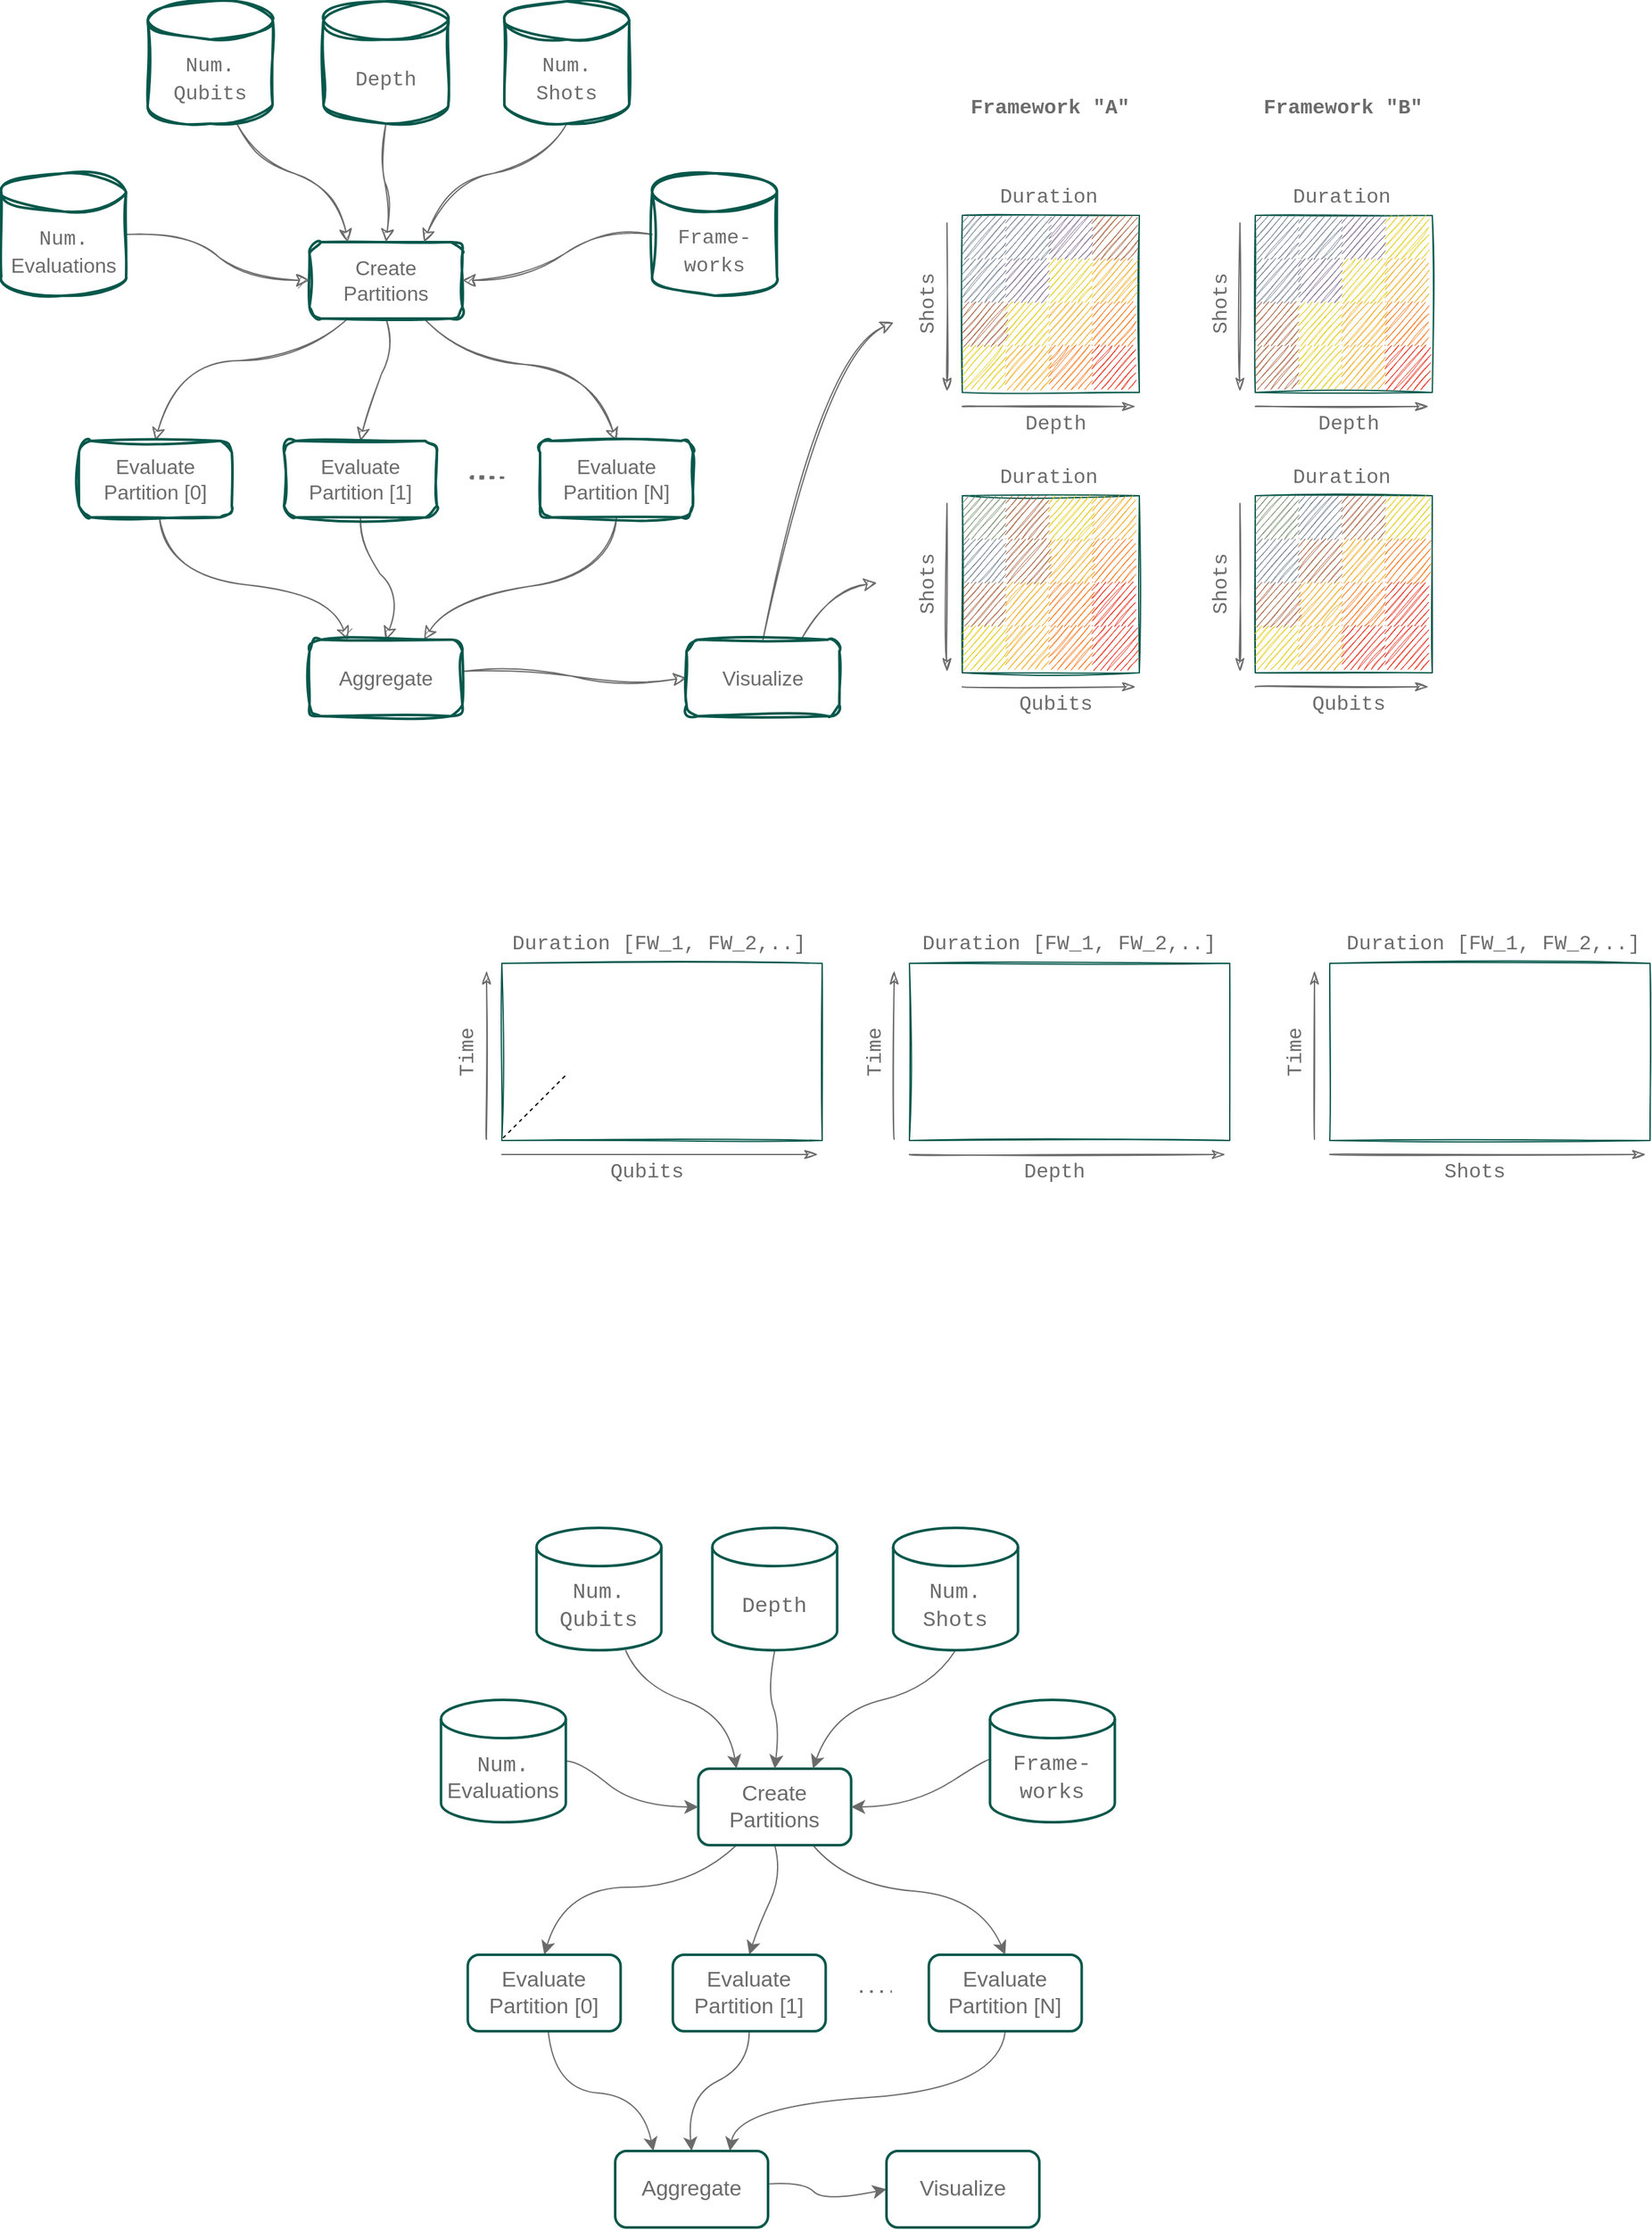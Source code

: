 <mxfile version="20.8.16" type="device"><diagram name="Page-1" id="09cigU_qWHZtrM80wGMh"><mxGraphModel dx="1124" dy="1631" grid="0" gridSize="10" guides="1" tooltips="1" connect="1" arrows="1" fold="1" page="0" pageScale="1" pageWidth="1300" pageHeight="2800" background="#ffffff" math="0" shadow="0"><root><mxCell id="0"/><mxCell id="1" parent="0"/><mxCell id="MIQanwNbRm0dYzC3gAS8-1" style="edgeStyle=none;curved=1;rounded=0;sketch=1;orthogonalLoop=1;jettySize=auto;html=1;exitX=0.25;exitY=1;exitDx=0;exitDy=0;entryX=0.5;entryY=0;entryDx=0;entryDy=0;strokeColor=#6B6B6B;fontFamily=Courier New;fontSize=12;fontColor=#6B6B6B;startSize=8;endSize=8;" parent="1" source="MIQanwNbRm0dYzC3gAS8-4" target="MIQanwNbRm0dYzC3gAS8-12" edge="1"><mxGeometry relative="1" as="geometry"><Array as="points"><mxPoint x="425" y="-445"/><mxPoint x="325" y="-445"/></Array></mxGeometry></mxCell><mxCell id="MIQanwNbRm0dYzC3gAS8-2" style="edgeStyle=none;curved=1;rounded=0;sketch=1;orthogonalLoop=1;jettySize=auto;html=1;exitX=0.5;exitY=1;exitDx=0;exitDy=0;entryX=0.5;entryY=0;entryDx=0;entryDy=0;strokeColor=#6B6B6B;fontFamily=Courier New;fontSize=12;fontColor=#6B6B6B;startSize=8;endSize=8;" parent="1" source="MIQanwNbRm0dYzC3gAS8-4" target="MIQanwNbRm0dYzC3gAS8-14" edge="1"><mxGeometry relative="1" as="geometry"><Array as="points"><mxPoint x="496" y="-455"/><mxPoint x="477" y="-414"/></Array></mxGeometry></mxCell><mxCell id="MIQanwNbRm0dYzC3gAS8-3" style="edgeStyle=none;curved=1;rounded=0;sketch=1;orthogonalLoop=1;jettySize=auto;html=1;exitX=0.75;exitY=1;exitDx=0;exitDy=0;entryX=0.5;entryY=0;entryDx=0;entryDy=0;strokeColor=#6B6B6B;fontFamily=Courier New;fontSize=12;fontColor=#6B6B6B;startSize=8;endSize=8;" parent="1" source="MIQanwNbRm0dYzC3gAS8-4" target="MIQanwNbRm0dYzC3gAS8-16" edge="1"><mxGeometry relative="1" as="geometry"><Array as="points"><mxPoint x="547" y="-446"/><mxPoint x="651" y="-438"/></Array></mxGeometry></mxCell><mxCell id="MIQanwNbRm0dYzC3gAS8-4" value="Create&lt;br&gt;Partitions" style="rounded=1;whiteSpace=wrap;html=1;fontSize=16;fillColor=none;strokeColor=#06574B;sketch=1;curveFitting=1;jiggle=2;fontColor=#6B6B6B;strokeWidth=2;" parent="1" vertex="1"><mxGeometry x="430" y="-538" width="120" height="60" as="geometry"/></mxCell><mxCell id="MIQanwNbRm0dYzC3gAS8-5" style="edgeStyle=none;curved=1;rounded=0;orthogonalLoop=1;jettySize=auto;html=1;entryX=0.25;entryY=0;entryDx=0;entryDy=0;fontFamily=Courier New;fontSize=12;fontColor=#6B6B6B;startSize=8;endSize=8;sketch=1;curveFitting=1;jiggle=2;strokeColor=#6B6B6B;" parent="1" source="MIQanwNbRm0dYzC3gAS8-6" target="MIQanwNbRm0dYzC3gAS8-4" edge="1"><mxGeometry relative="1" as="geometry"><Array as="points"><mxPoint x="385" y="-603"/><mxPoint x="453" y="-580"/></Array></mxGeometry></mxCell><mxCell id="MIQanwNbRm0dYzC3gAS8-6" value="&lt;font face=&quot;Courier New&quot;&gt;Num.&lt;br&gt;Qubits&lt;/font&gt;" style="shape=cylinder3;whiteSpace=wrap;html=1;boundedLbl=1;backgroundOutline=1;size=15;strokeColor=#06574B;fontSize=16;fontColor=#6B6B6B;fillColor=none;sketch=1;curveFitting=1;jiggle=2;strokeWidth=2;" parent="1" vertex="1"><mxGeometry x="303" y="-727" width="98" height="96" as="geometry"/></mxCell><mxCell id="MIQanwNbRm0dYzC3gAS8-7" style="edgeStyle=none;curved=1;rounded=0;sketch=1;orthogonalLoop=1;jettySize=auto;html=1;exitX=0.5;exitY=1;exitDx=0;exitDy=0;exitPerimeter=0;entryX=0.5;entryY=0;entryDx=0;entryDy=0;strokeColor=#6B6B6B;fontFamily=Courier New;fontSize=12;fontColor=#6B6B6B;startSize=8;endSize=8;" parent="1" source="MIQanwNbRm0dYzC3gAS8-8" target="MIQanwNbRm0dYzC3gAS8-4" edge="1"><mxGeometry relative="1" as="geometry"><Array as="points"><mxPoint x="484" y="-599"/><mxPoint x="494" y="-572"/></Array></mxGeometry></mxCell><mxCell id="MIQanwNbRm0dYzC3gAS8-8" value="&lt;font face=&quot;Courier New&quot;&gt;Depth&lt;/font&gt;" style="shape=cylinder3;whiteSpace=wrap;html=1;boundedLbl=1;backgroundOutline=1;size=15;strokeColor=#06574B;fontSize=16;fontColor=#6B6B6B;fillColor=none;sketch=1;curveFitting=1;jiggle=2;strokeWidth=2;" parent="1" vertex="1"><mxGeometry x="441" y="-727" width="98" height="96" as="geometry"/></mxCell><mxCell id="MIQanwNbRm0dYzC3gAS8-9" style="edgeStyle=none;curved=1;rounded=0;sketch=1;orthogonalLoop=1;jettySize=auto;html=1;exitX=0.5;exitY=1;exitDx=0;exitDy=0;exitPerimeter=0;entryX=0.75;entryY=0;entryDx=0;entryDy=0;strokeColor=#6B6B6B;fontFamily=Courier New;fontSize=12;fontColor=#6B6B6B;startSize=8;endSize=8;" parent="1" source="MIQanwNbRm0dYzC3gAS8-10" target="MIQanwNbRm0dYzC3gAS8-4" edge="1"><mxGeometry relative="1" as="geometry"><Array as="points"><mxPoint x="613" y="-601"/><mxPoint x="536" y="-583"/></Array></mxGeometry></mxCell><mxCell id="MIQanwNbRm0dYzC3gAS8-10" value="&lt;font face=&quot;Courier New&quot;&gt;Num.&lt;br&gt;Shots&lt;/font&gt;" style="shape=cylinder3;whiteSpace=wrap;html=1;boundedLbl=1;backgroundOutline=1;size=15;strokeColor=#06574B;fontSize=16;fontColor=#6B6B6B;fillColor=none;sketch=1;curveFitting=1;jiggle=2;strokeWidth=2;" parent="1" vertex="1"><mxGeometry x="583" y="-727" width="98" height="96" as="geometry"/></mxCell><mxCell id="MIQanwNbRm0dYzC3gAS8-11" style="edgeStyle=none;curved=1;rounded=0;sketch=1;orthogonalLoop=1;jettySize=auto;html=1;entryX=0.25;entryY=0;entryDx=0;entryDy=0;strokeColor=#6B6B6B;fontFamily=Courier New;fontSize=12;fontColor=#6B6B6B;startSize=8;endSize=8;" parent="1" source="MIQanwNbRm0dYzC3gAS8-12" target="MIQanwNbRm0dYzC3gAS8-18" edge="1"><mxGeometry relative="1" as="geometry"><Array as="points"><mxPoint x="317" y="-276"/><mxPoint x="445" y="-262"/></Array></mxGeometry></mxCell><mxCell id="MIQanwNbRm0dYzC3gAS8-12" value="Evaluate &lt;br&gt;Partition [0]" style="rounded=1;whiteSpace=wrap;html=1;fontSize=16;fillColor=none;strokeColor=#06574B;sketch=1;curveFitting=1;jiggle=2;fontColor=#6B6B6B;strokeWidth=2;" parent="1" vertex="1"><mxGeometry x="249" y="-382" width="120" height="60" as="geometry"/></mxCell><mxCell id="MIQanwNbRm0dYzC3gAS8-13" style="edgeStyle=none;curved=1;rounded=0;sketch=1;orthogonalLoop=1;jettySize=auto;html=1;exitX=0.5;exitY=1;exitDx=0;exitDy=0;entryX=0.5;entryY=0;entryDx=0;entryDy=0;strokeColor=#6B6B6B;fontFamily=Courier New;fontSize=12;fontColor=#6B6B6B;startSize=8;endSize=8;" parent="1" source="MIQanwNbRm0dYzC3gAS8-14" target="MIQanwNbRm0dYzC3gAS8-18" edge="1"><mxGeometry relative="1" as="geometry"><Array as="points"><mxPoint x="470" y="-295"/><mxPoint x="501" y="-260"/></Array></mxGeometry></mxCell><mxCell id="MIQanwNbRm0dYzC3gAS8-14" value="Evaluate&lt;br&gt;Partition [1]" style="rounded=1;whiteSpace=wrap;html=1;fontSize=16;fillColor=none;strokeColor=#06574B;sketch=1;curveFitting=1;jiggle=2;fontColor=#6B6B6B;strokeWidth=2;" parent="1" vertex="1"><mxGeometry x="410" y="-382" width="120" height="60" as="geometry"/></mxCell><mxCell id="MIQanwNbRm0dYzC3gAS8-15" style="edgeStyle=none;curved=1;rounded=0;sketch=1;orthogonalLoop=1;jettySize=auto;html=1;exitX=0.5;exitY=1;exitDx=0;exitDy=0;entryX=0.75;entryY=0;entryDx=0;entryDy=0;strokeColor=#6B6B6B;fontFamily=Courier New;fontSize=12;fontColor=#6B6B6B;startSize=8;endSize=8;" parent="1" source="MIQanwNbRm0dYzC3gAS8-16" target="MIQanwNbRm0dYzC3gAS8-18" edge="1"><mxGeometry relative="1" as="geometry"><Array as="points"><mxPoint x="666" y="-277"/><mxPoint x="541" y="-259"/></Array></mxGeometry></mxCell><mxCell id="MIQanwNbRm0dYzC3gAS8-16" value="Evaluate&lt;br&gt;Partition [N]" style="rounded=1;whiteSpace=wrap;html=1;fontSize=16;fillColor=none;strokeColor=#06574B;sketch=1;curveFitting=1;jiggle=2;fontColor=#6B6B6B;strokeWidth=2;" parent="1" vertex="1"><mxGeometry x="611" y="-382" width="120" height="60" as="geometry"/></mxCell><mxCell id="MIQanwNbRm0dYzC3gAS8-17" style="edgeStyle=none;curved=1;rounded=0;sketch=1;orthogonalLoop=1;jettySize=auto;html=1;entryX=0;entryY=0.5;entryDx=0;entryDy=0;strokeColor=#6B6B6B;fontFamily=Courier New;fontSize=12;fontColor=#6B6B6B;startSize=8;endSize=8;" parent="1" source="MIQanwNbRm0dYzC3gAS8-18" target="MIQanwNbRm0dYzC3gAS8-43" edge="1"><mxGeometry relative="1" as="geometry"><Array as="points"><mxPoint x="596" y="-205"/><mxPoint x="675" y="-190"/></Array></mxGeometry></mxCell><mxCell id="MIQanwNbRm0dYzC3gAS8-18" value="Aggregate" style="rounded=1;whiteSpace=wrap;html=1;fontSize=16;fillColor=none;strokeColor=#06574B;sketch=1;curveFitting=1;jiggle=2;fontColor=#6B6B6B;strokeWidth=2;" parent="1" vertex="1"><mxGeometry x="430" y="-226" width="120" height="60" as="geometry"/></mxCell><mxCell id="MIQanwNbRm0dYzC3gAS8-19" value="" style="group;fontColor=#6B6B6B;" parent="1" vertex="1" connectable="0"><mxGeometry x="905" y="-559" width="176.5" height="171" as="geometry"/></mxCell><mxCell id="MIQanwNbRm0dYzC3gAS8-20" value="" style="rounded=0;whiteSpace=wrap;html=1;sketch=1;strokeColor=#06574B;fontFamily=Courier New;fontSize=16;fontColor=#6B6B6B;fillColor=none;" parent="MIQanwNbRm0dYzC3gAS8-19" vertex="1"><mxGeometry x="37.5" width="139" height="139" as="geometry"/></mxCell><mxCell id="MIQanwNbRm0dYzC3gAS8-21" value="" style="whiteSpace=wrap;html=1;aspect=fixed;sketch=1;strokeColor=none;fontFamily=Courier New;fontSize=16;fontColor=#6B6B6B;fillColor=#647687;" parent="MIQanwNbRm0dYzC3gAS8-19" vertex="1"><mxGeometry x="37.5" width="34" height="34" as="geometry"/></mxCell><mxCell id="MIQanwNbRm0dYzC3gAS8-22" value="" style="whiteSpace=wrap;html=1;aspect=fixed;sketch=1;strokeColor=none;fontFamily=Courier New;fontSize=16;fontColor=#6B6B6B;fillColor=#647687;" parent="MIQanwNbRm0dYzC3gAS8-19" vertex="1"><mxGeometry x="71.5" width="34" height="34" as="geometry"/></mxCell><mxCell id="MIQanwNbRm0dYzC3gAS8-23" value="" style="whiteSpace=wrap;html=1;aspect=fixed;sketch=1;strokeColor=none;fontFamily=Courier New;fontSize=16;fontColor=#6B6B6B;fillColor=#76608a;" parent="MIQanwNbRm0dYzC3gAS8-19" vertex="1"><mxGeometry x="105.5" width="34" height="34" as="geometry"/></mxCell><mxCell id="MIQanwNbRm0dYzC3gAS8-24" value="" style="whiteSpace=wrap;html=1;aspect=fixed;sketch=1;strokeColor=none;fontFamily=Courier New;fontSize=16;fontColor=#6B6B6B;fillColor=#a0522d;" parent="MIQanwNbRm0dYzC3gAS8-19" vertex="1"><mxGeometry x="139.5" width="34" height="34" as="geometry"/></mxCell><mxCell id="MIQanwNbRm0dYzC3gAS8-25" value="" style="whiteSpace=wrap;html=1;aspect=fixed;sketch=1;strokeColor=none;fontFamily=Courier New;fontSize=16;fontColor=#6B6B6B;fillColor=#e3c800;" parent="MIQanwNbRm0dYzC3gAS8-19" vertex="1"><mxGeometry x="105.5" y="34" width="34" height="34" as="geometry"/></mxCell><mxCell id="MIQanwNbRm0dYzC3gAS8-26" value="" style="whiteSpace=wrap;html=1;aspect=fixed;sketch=1;strokeColor=none;fontFamily=Courier New;fontSize=16;fontColor=#6B6B6B;fillColor=#fa6800;" parent="MIQanwNbRm0dYzC3gAS8-19" vertex="1"><mxGeometry x="139.5" y="68" width="34" height="34" as="geometry"/></mxCell><mxCell id="MIQanwNbRm0dYzC3gAS8-27" value="" style="whiteSpace=wrap;html=1;aspect=fixed;sketch=1;strokeColor=none;fontFamily=Courier New;fontSize=16;fontColor=#6B6B6B;fillColor=#f0a30a;" parent="MIQanwNbRm0dYzC3gAS8-19" vertex="1"><mxGeometry x="139.5" y="34" width="34" height="34" as="geometry"/></mxCell><mxCell id="MIQanwNbRm0dYzC3gAS8-28" value="" style="whiteSpace=wrap;html=1;aspect=fixed;sketch=1;strokeColor=none;fontFamily=Courier New;fontSize=16;fontColor=#6B6B6B;fillColor=#f0a30a;" parent="MIQanwNbRm0dYzC3gAS8-19" vertex="1"><mxGeometry x="105.5" y="68" width="34" height="34" as="geometry"/></mxCell><mxCell id="MIQanwNbRm0dYzC3gAS8-29" value="" style="whiteSpace=wrap;html=1;aspect=fixed;sketch=1;strokeColor=none;fontFamily=Courier New;fontSize=16;fontColor=#6B6B6B;fillColor=#e3c800;" parent="MIQanwNbRm0dYzC3gAS8-19" vertex="1"><mxGeometry x="71.5" y="68" width="34" height="34" as="geometry"/></mxCell><mxCell id="MIQanwNbRm0dYzC3gAS8-30" value="" style="whiteSpace=wrap;html=1;aspect=fixed;sketch=1;strokeColor=none;fontFamily=Courier New;fontSize=16;fontColor=#6B6B6B;fillColor=#647687;" parent="MIQanwNbRm0dYzC3gAS8-19" vertex="1"><mxGeometry x="37.5" y="34" width="34" height="34" as="geometry"/></mxCell><mxCell id="MIQanwNbRm0dYzC3gAS8-31" value="" style="whiteSpace=wrap;html=1;aspect=fixed;sketch=1;strokeColor=none;fontFamily=Courier New;fontSize=16;fontColor=#6B6B6B;fillColor=#76608a;" parent="MIQanwNbRm0dYzC3gAS8-19" vertex="1"><mxGeometry x="71.5" y="34" width="34" height="34" as="geometry"/></mxCell><mxCell id="MIQanwNbRm0dYzC3gAS8-32" value="" style="whiteSpace=wrap;html=1;aspect=fixed;sketch=1;strokeColor=none;fontFamily=Courier New;fontSize=16;fontColor=#6B6B6B;fillColor=#a0522d;" parent="MIQanwNbRm0dYzC3gAS8-19" vertex="1"><mxGeometry x="37.5" y="68" width="34" height="34" as="geometry"/></mxCell><mxCell id="MIQanwNbRm0dYzC3gAS8-33" value="" style="whiteSpace=wrap;html=1;aspect=fixed;sketch=1;strokeColor=none;fontFamily=Courier New;fontSize=16;fontColor=#6B6B6B;fillColor=#e51400;" parent="MIQanwNbRm0dYzC3gAS8-19" vertex="1"><mxGeometry x="139.5" y="102" width="34" height="34" as="geometry"/></mxCell><mxCell id="MIQanwNbRm0dYzC3gAS8-34" value="" style="whiteSpace=wrap;html=1;aspect=fixed;sketch=1;strokeColor=none;fontFamily=Courier New;fontSize=16;fontColor=#6B6B6B;fillColor=#fa6800;" parent="MIQanwNbRm0dYzC3gAS8-19" vertex="1"><mxGeometry x="105.5" y="102" width="34" height="34" as="geometry"/></mxCell><mxCell id="MIQanwNbRm0dYzC3gAS8-35" value="" style="whiteSpace=wrap;html=1;aspect=fixed;sketch=1;strokeColor=none;fontFamily=Courier New;fontSize=16;fontColor=#6B6B6B;fillColor=#f0a30a;" parent="MIQanwNbRm0dYzC3gAS8-19" vertex="1"><mxGeometry x="71.5" y="102" width="34" height="34" as="geometry"/></mxCell><mxCell id="MIQanwNbRm0dYzC3gAS8-36" value="" style="whiteSpace=wrap;html=1;aspect=fixed;sketch=1;strokeColor=none;fontFamily=Courier New;fontSize=16;fontColor=#6B6B6B;fillColor=#e3c800;" parent="MIQanwNbRm0dYzC3gAS8-19" vertex="1"><mxGeometry x="37.5" y="102" width="34" height="34" as="geometry"/></mxCell><mxCell id="MIQanwNbRm0dYzC3gAS8-37" value="Depth" style="text;html=1;strokeColor=none;fillColor=none;align=center;verticalAlign=middle;whiteSpace=wrap;rounded=0;fontSize=16;fontFamily=Courier New;fontColor=#6B6B6B;" parent="MIQanwNbRm0dYzC3gAS8-19" vertex="1"><mxGeometry x="76.5" y="153" width="68" height="21" as="geometry"/></mxCell><mxCell id="MIQanwNbRm0dYzC3gAS8-38" value="" style="endArrow=classicThin;html=1;rounded=0;sketch=1;strokeColor=#6B6B6B;fontFamily=Courier New;fontSize=12;fontColor=#6B6B6B;startSize=8;endSize=8;curved=1;endFill=1;" parent="MIQanwNbRm0dYzC3gAS8-19" edge="1"><mxGeometry width="50" height="50" relative="1" as="geometry"><mxPoint x="37.5" y="150" as="sourcePoint"/><mxPoint x="173.5" y="150" as="targetPoint"/></mxGeometry></mxCell><mxCell id="MIQanwNbRm0dYzC3gAS8-39" value="" style="endArrow=none;html=1;rounded=0;sketch=1;strokeColor=#6B6B6B;fontFamily=Courier New;fontSize=12;fontColor=#6B6B6B;startSize=8;endSize=8;curved=1;startArrow=classicThin;startFill=1;endFill=0;" parent="MIQanwNbRm0dYzC3gAS8-19" edge="1"><mxGeometry width="50" height="50" relative="1" as="geometry"><mxPoint x="25.5" y="138" as="sourcePoint"/><mxPoint x="25.5" y="6" as="targetPoint"/></mxGeometry></mxCell><mxCell id="MIQanwNbRm0dYzC3gAS8-40" value="Shots" style="text;html=1;strokeColor=none;fillColor=none;align=center;verticalAlign=middle;whiteSpace=wrap;rounded=0;fontSize=16;fontFamily=Courier New;fontColor=#6B6B6B;rotation=-90;" parent="MIQanwNbRm0dYzC3gAS8-19" vertex="1"><mxGeometry x="-23.5" y="59" width="68" height="21" as="geometry"/></mxCell><mxCell id="MIQanwNbRm0dYzC3gAS8-41" style="edgeStyle=none;curved=1;rounded=0;sketch=1;orthogonalLoop=1;jettySize=auto;html=1;exitX=0.5;exitY=0;exitDx=0;exitDy=0;strokeColor=#6B6B6B;fontFamily=Courier New;fontSize=12;fontColor=#6B6B6B;startSize=8;endSize=8;" parent="1" source="MIQanwNbRm0dYzC3gAS8-43" edge="1"><mxGeometry relative="1" as="geometry"><mxPoint x="888.647" y="-474.882" as="targetPoint"/><Array as="points"><mxPoint x="832" y="-451"/></Array></mxGeometry></mxCell><mxCell id="MIQanwNbRm0dYzC3gAS8-42" style="edgeStyle=none;curved=1;rounded=0;sketch=1;orthogonalLoop=1;jettySize=auto;html=1;exitX=0.75;exitY=0;exitDx=0;exitDy=0;strokeColor=#6B6B6B;fontFamily=Courier New;fontSize=12;fontColor=#6B6B6B;startSize=8;endSize=8;" parent="1" source="MIQanwNbRm0dYzC3gAS8-43" edge="1"><mxGeometry relative="1" as="geometry"><mxPoint x="875.471" y="-270.647" as="targetPoint"/><Array as="points"><mxPoint x="839" y="-265"/></Array></mxGeometry></mxCell><mxCell id="MIQanwNbRm0dYzC3gAS8-43" value="Visualize" style="rounded=1;whiteSpace=wrap;html=1;fontSize=16;fillColor=none;strokeColor=#06574B;sketch=1;curveFitting=1;jiggle=2;fontColor=#6B6B6B;strokeWidth=2;" parent="1" vertex="1"><mxGeometry x="726" y="-226" width="120" height="60" as="geometry"/></mxCell><mxCell id="MIQanwNbRm0dYzC3gAS8-44" value="" style="group;fontColor=#6B6B6B;" parent="1" vertex="1" connectable="0"><mxGeometry x="905" y="-339" width="176.5" height="171" as="geometry"/></mxCell><mxCell id="MIQanwNbRm0dYzC3gAS8-45" value="" style="rounded=0;whiteSpace=wrap;html=1;sketch=1;strokeColor=#06574B;fontFamily=Courier New;fontSize=16;fontColor=#6B6B6B;fillColor=none;" parent="MIQanwNbRm0dYzC3gAS8-44" vertex="1"><mxGeometry x="37.5" width="139" height="139" as="geometry"/></mxCell><mxCell id="MIQanwNbRm0dYzC3gAS8-46" value="" style="whiteSpace=wrap;html=1;aspect=fixed;sketch=1;strokeColor=none;fontFamily=Courier New;fontSize=16;fontColor=#6B6B6B;fillColor=#6d8764;" parent="MIQanwNbRm0dYzC3gAS8-44" vertex="1"><mxGeometry x="37.5" width="34" height="34" as="geometry"/></mxCell><mxCell id="MIQanwNbRm0dYzC3gAS8-47" value="" style="whiteSpace=wrap;html=1;aspect=fixed;sketch=1;strokeColor=none;fontFamily=Courier New;fontSize=16;fontColor=#6B6B6B;fillColor=#a0522d;" parent="MIQanwNbRm0dYzC3gAS8-44" vertex="1"><mxGeometry x="71.5" width="34" height="34" as="geometry"/></mxCell><mxCell id="MIQanwNbRm0dYzC3gAS8-48" value="" style="whiteSpace=wrap;html=1;aspect=fixed;sketch=1;strokeColor=none;fontFamily=Courier New;fontSize=16;fontColor=#6B6B6B;fillColor=#e3c800;" parent="MIQanwNbRm0dYzC3gAS8-44" vertex="1"><mxGeometry x="105.5" width="34" height="34" as="geometry"/></mxCell><mxCell id="MIQanwNbRm0dYzC3gAS8-49" value="" style="whiteSpace=wrap;html=1;aspect=fixed;sketch=1;strokeColor=none;fontFamily=Courier New;fontSize=16;fontColor=#6B6B6B;fillColor=#f0a30a;" parent="MIQanwNbRm0dYzC3gAS8-44" vertex="1"><mxGeometry x="139.5" width="34" height="34" as="geometry"/></mxCell><mxCell id="MIQanwNbRm0dYzC3gAS8-50" value="" style="whiteSpace=wrap;html=1;aspect=fixed;sketch=1;strokeColor=none;fontFamily=Courier New;fontSize=16;fontColor=#6B6B6B;fillColor=#f0a30a;" parent="MIQanwNbRm0dYzC3gAS8-44" vertex="1"><mxGeometry x="105.5" y="34" width="34" height="34" as="geometry"/></mxCell><mxCell id="MIQanwNbRm0dYzC3gAS8-51" value="" style="whiteSpace=wrap;html=1;aspect=fixed;sketch=1;strokeColor=none;fontFamily=Courier New;fontSize=16;fontColor=#6B6B6B;fillColor=#e51400;" parent="MIQanwNbRm0dYzC3gAS8-44" vertex="1"><mxGeometry x="139.5" y="68" width="34" height="34" as="geometry"/></mxCell><mxCell id="MIQanwNbRm0dYzC3gAS8-52" value="" style="whiteSpace=wrap;html=1;aspect=fixed;sketch=1;strokeColor=none;fontFamily=Courier New;fontSize=16;fontColor=#6B6B6B;fillColor=#fa6800;" parent="MIQanwNbRm0dYzC3gAS8-44" vertex="1"><mxGeometry x="139.5" y="34" width="34" height="34" as="geometry"/></mxCell><mxCell id="MIQanwNbRm0dYzC3gAS8-53" value="" style="whiteSpace=wrap;html=1;aspect=fixed;sketch=1;strokeColor=none;fontFamily=Courier New;fontSize=16;fontColor=#6B6B6B;fillColor=#fa6800;" parent="MIQanwNbRm0dYzC3gAS8-44" vertex="1"><mxGeometry x="105.5" y="68" width="34" height="34" as="geometry"/></mxCell><mxCell id="MIQanwNbRm0dYzC3gAS8-54" value="" style="whiteSpace=wrap;html=1;aspect=fixed;sketch=1;strokeColor=none;fontFamily=Courier New;fontSize=16;fontColor=#6B6B6B;fillColor=#f0a30a;" parent="MIQanwNbRm0dYzC3gAS8-44" vertex="1"><mxGeometry x="71.5" y="68" width="34" height="34" as="geometry"/></mxCell><mxCell id="MIQanwNbRm0dYzC3gAS8-55" value="" style="whiteSpace=wrap;html=1;aspect=fixed;sketch=1;strokeColor=none;fontFamily=Courier New;fontSize=16;fontColor=#6B6B6B;fillColor=#647687;" parent="MIQanwNbRm0dYzC3gAS8-44" vertex="1"><mxGeometry x="37.5" y="34" width="34" height="34" as="geometry"/></mxCell><mxCell id="MIQanwNbRm0dYzC3gAS8-56" value="" style="whiteSpace=wrap;html=1;aspect=fixed;sketch=1;strokeColor=none;fontFamily=Courier New;fontSize=16;fontColor=#6B6B6B;fillColor=#a0522d;" parent="MIQanwNbRm0dYzC3gAS8-44" vertex="1"><mxGeometry x="71.5" y="34" width="34" height="34" as="geometry"/></mxCell><mxCell id="MIQanwNbRm0dYzC3gAS8-57" value="" style="whiteSpace=wrap;html=1;aspect=fixed;sketch=1;strokeColor=none;fontFamily=Courier New;fontSize=16;fontColor=#6B6B6B;fillColor=#a0522d;" parent="MIQanwNbRm0dYzC3gAS8-44" vertex="1"><mxGeometry x="37.5" y="68" width="34" height="34" as="geometry"/></mxCell><mxCell id="MIQanwNbRm0dYzC3gAS8-58" value="" style="whiteSpace=wrap;html=1;aspect=fixed;sketch=1;strokeColor=none;fontFamily=Courier New;fontSize=16;fontColor=#6B6B6B;fillColor=#e51400;" parent="MIQanwNbRm0dYzC3gAS8-44" vertex="1"><mxGeometry x="139.5" y="102" width="34" height="34" as="geometry"/></mxCell><mxCell id="MIQanwNbRm0dYzC3gAS8-59" value="" style="whiteSpace=wrap;html=1;aspect=fixed;sketch=1;strokeColor=none;fontFamily=Courier New;fontSize=16;fontColor=#6B6B6B;fillColor=#fa6800;" parent="MIQanwNbRm0dYzC3gAS8-44" vertex="1"><mxGeometry x="105.5" y="102" width="34" height="34" as="geometry"/></mxCell><mxCell id="MIQanwNbRm0dYzC3gAS8-60" value="" style="whiteSpace=wrap;html=1;aspect=fixed;sketch=1;strokeColor=none;fontFamily=Courier New;fontSize=16;fontColor=#6B6B6B;fillColor=#f0a30a;" parent="MIQanwNbRm0dYzC3gAS8-44" vertex="1"><mxGeometry x="71.5" y="102" width="34" height="34" as="geometry"/></mxCell><mxCell id="MIQanwNbRm0dYzC3gAS8-61" value="" style="whiteSpace=wrap;html=1;aspect=fixed;sketch=1;strokeColor=none;fontFamily=Courier New;fontSize=16;fontColor=#6B6B6B;fillColor=#e3c800;" parent="MIQanwNbRm0dYzC3gAS8-44" vertex="1"><mxGeometry x="37.5" y="102" width="34" height="34" as="geometry"/></mxCell><mxCell id="MIQanwNbRm0dYzC3gAS8-62" value="Qubits" style="text;html=1;strokeColor=none;fillColor=none;align=center;verticalAlign=middle;whiteSpace=wrap;rounded=0;fontSize=16;fontFamily=Courier New;fontColor=#6B6B6B;" parent="MIQanwNbRm0dYzC3gAS8-44" vertex="1"><mxGeometry x="76.5" y="153" width="68" height="21" as="geometry"/></mxCell><mxCell id="MIQanwNbRm0dYzC3gAS8-63" value="" style="endArrow=classicThin;html=1;rounded=0;sketch=1;strokeColor=#6B6B6B;fontFamily=Courier New;fontSize=12;fontColor=#6B6B6B;startSize=8;endSize=8;curved=1;endFill=1;" parent="MIQanwNbRm0dYzC3gAS8-44" edge="1"><mxGeometry width="50" height="50" relative="1" as="geometry"><mxPoint x="37.5" y="150" as="sourcePoint"/><mxPoint x="173.5" y="150" as="targetPoint"/></mxGeometry></mxCell><mxCell id="MIQanwNbRm0dYzC3gAS8-64" value="" style="endArrow=none;html=1;rounded=0;sketch=1;strokeColor=#6B6B6B;fontFamily=Courier New;fontSize=12;fontColor=#6B6B6B;startSize=8;endSize=8;curved=1;endFill=0;startArrow=classicThin;startFill=1;" parent="MIQanwNbRm0dYzC3gAS8-44" edge="1"><mxGeometry width="50" height="50" relative="1" as="geometry"><mxPoint x="25.5" y="138" as="sourcePoint"/><mxPoint x="25.5" y="6" as="targetPoint"/></mxGeometry></mxCell><mxCell id="MIQanwNbRm0dYzC3gAS8-65" value="Shots" style="text;html=1;strokeColor=none;fillColor=none;align=center;verticalAlign=middle;whiteSpace=wrap;rounded=0;fontSize=16;fontFamily=Courier New;fontColor=#6B6B6B;rotation=-90;" parent="MIQanwNbRm0dYzC3gAS8-44" vertex="1"><mxGeometry x="-23.5" y="59" width="68" height="21" as="geometry"/></mxCell><mxCell id="MIQanwNbRm0dYzC3gAS8-66" value="Duration" style="text;html=1;strokeColor=none;fillColor=none;align=center;verticalAlign=middle;whiteSpace=wrap;rounded=0;fontSize=16;fontFamily=Courier New;fontColor=#6B6B6B;" parent="1" vertex="1"><mxGeometry x="979" y="-588" width="63" height="30" as="geometry"/></mxCell><mxCell id="MIQanwNbRm0dYzC3gAS8-67" value="Duration" style="text;html=1;strokeColor=none;fillColor=none;align=center;verticalAlign=middle;whiteSpace=wrap;rounded=0;fontSize=16;fontFamily=Courier New;fontColor=#6B6B6B;" parent="1" vertex="1"><mxGeometry x="979" y="-368" width="63" height="30" as="geometry"/></mxCell><mxCell id="MIQanwNbRm0dYzC3gAS8-68" value="" style="endArrow=none;dashed=1;html=1;dashPattern=1 3;strokeWidth=2;rounded=0;sketch=1;strokeColor=#6B6B6B;fontFamily=Courier New;fontSize=12;fontColor=#6B6B6B;startSize=8;endSize=8;curved=1;" parent="1" edge="1"><mxGeometry width="50" height="50" relative="1" as="geometry"><mxPoint x="557" y="-353.18" as="sourcePoint"/><mxPoint x="582" y="-353.18" as="targetPoint"/></mxGeometry></mxCell><mxCell id="MIQanwNbRm0dYzC3gAS8-69" style="edgeStyle=none;curved=1;rounded=0;sketch=1;orthogonalLoop=1;jettySize=auto;html=1;exitX=1;exitY=0.5;exitDx=0;exitDy=0;exitPerimeter=0;entryX=0;entryY=0.5;entryDx=0;entryDy=0;strokeColor=#6B6B6B;fontFamily=Courier New;fontSize=12;fontColor=#6B6B6B;startArrow=none;startFill=0;endArrow=classic;endFill=1;startSize=8;endSize=8;" parent="1" source="MIQanwNbRm0dYzC3gAS8-70" target="MIQanwNbRm0dYzC3gAS8-4" edge="1"><mxGeometry relative="1" as="geometry"><Array as="points"><mxPoint x="337" y="-544"/><mxPoint x="381" y="-508"/></Array></mxGeometry></mxCell><mxCell id="MIQanwNbRm0dYzC3gAS8-70" value="&lt;font face=&quot;Courier New&quot;&gt;Num.&lt;br&gt;&lt;/font&gt;Evaluations" style="shape=cylinder3;whiteSpace=wrap;html=1;boundedLbl=1;backgroundOutline=1;size=15;strokeColor=#06574B;fontSize=16;fontColor=#6B6B6B;fillColor=none;sketch=1;curveFitting=1;jiggle=2;strokeWidth=2;" parent="1" vertex="1"><mxGeometry x="188" y="-592" width="98" height="96" as="geometry"/></mxCell><mxCell id="MIQanwNbRm0dYzC3gAS8-71" style="edgeStyle=none;curved=1;rounded=0;sketch=1;orthogonalLoop=1;jettySize=auto;html=1;exitX=0;exitY=0.5;exitDx=0;exitDy=0;exitPerimeter=0;entryX=1;entryY=0.5;entryDx=0;entryDy=0;strokeColor=#6B6B6B;fontFamily=Courier New;fontSize=12;fontColor=#6B6B6B;startArrow=none;startFill=0;endArrow=classic;endFill=1;startSize=8;endSize=8;" parent="1" source="MIQanwNbRm0dYzC3gAS8-72" target="MIQanwNbRm0dYzC3gAS8-4" edge="1"><mxGeometry relative="1" as="geometry"><Array as="points"><mxPoint x="663" y="-550"/><mxPoint x="598" y="-508"/></Array></mxGeometry></mxCell><mxCell id="MIQanwNbRm0dYzC3gAS8-72" value="&lt;font face=&quot;Courier New&quot;&gt;Frame-&lt;br&gt;works&lt;br&gt;&lt;/font&gt;" style="shape=cylinder3;whiteSpace=wrap;html=1;boundedLbl=1;backgroundOutline=1;size=15;strokeColor=#06574B;fontSize=16;fontColor=#6B6B6B;fillColor=none;sketch=1;curveFitting=1;jiggle=2;strokeWidth=2;" parent="1" vertex="1"><mxGeometry x="699" y="-592" width="98" height="96" as="geometry"/></mxCell><mxCell id="MIQanwNbRm0dYzC3gAS8-73" value="" style="group;fontColor=#6B6B6B;" parent="1" vertex="1" connectable="0"><mxGeometry x="1135" y="-559" width="176.5" height="171" as="geometry"/></mxCell><mxCell id="MIQanwNbRm0dYzC3gAS8-74" value="" style="rounded=0;whiteSpace=wrap;html=1;sketch=1;strokeColor=#06574B;fontFamily=Courier New;fontSize=16;fontColor=#6B6B6B;fillColor=none;" parent="MIQanwNbRm0dYzC3gAS8-73" vertex="1"><mxGeometry x="37.5" width="139" height="139" as="geometry"/></mxCell><mxCell id="MIQanwNbRm0dYzC3gAS8-75" value="" style="whiteSpace=wrap;html=1;aspect=fixed;sketch=1;strokeColor=none;fontFamily=Courier New;fontSize=16;fontColor=#6B6B6B;fillColor=#647687;" parent="MIQanwNbRm0dYzC3gAS8-73" vertex="1"><mxGeometry x="37.5" width="34" height="34" as="geometry"/></mxCell><mxCell id="MIQanwNbRm0dYzC3gAS8-76" value="" style="whiteSpace=wrap;html=1;aspect=fixed;sketch=1;strokeColor=none;fontFamily=Courier New;fontSize=16;fontColor=#6B6B6B;fillColor=#647687;" parent="MIQanwNbRm0dYzC3gAS8-73" vertex="1"><mxGeometry x="71.5" width="34" height="34" as="geometry"/></mxCell><mxCell id="MIQanwNbRm0dYzC3gAS8-77" value="" style="whiteSpace=wrap;html=1;aspect=fixed;sketch=1;strokeColor=none;fontFamily=Courier New;fontSize=16;fontColor=#6B6B6B;fillColor=#76608a;" parent="MIQanwNbRm0dYzC3gAS8-73" vertex="1"><mxGeometry x="105.5" width="34" height="34" as="geometry"/></mxCell><mxCell id="MIQanwNbRm0dYzC3gAS8-78" value="" style="whiteSpace=wrap;html=1;aspect=fixed;sketch=1;strokeColor=none;fontFamily=Courier New;fontSize=16;fontColor=#6B6B6B;fillColor=#e3c800;" parent="MIQanwNbRm0dYzC3gAS8-73" vertex="1"><mxGeometry x="139.5" width="34" height="34" as="geometry"/></mxCell><mxCell id="MIQanwNbRm0dYzC3gAS8-79" value="" style="whiteSpace=wrap;html=1;aspect=fixed;sketch=1;strokeColor=none;fontFamily=Courier New;fontSize=16;fontColor=#6B6B6B;fillColor=#e3c800;" parent="MIQanwNbRm0dYzC3gAS8-73" vertex="1"><mxGeometry x="105.5" y="34" width="34" height="34" as="geometry"/></mxCell><mxCell id="MIQanwNbRm0dYzC3gAS8-80" value="" style="whiteSpace=wrap;html=1;aspect=fixed;sketch=1;strokeColor=none;fontFamily=Courier New;fontSize=16;fontColor=#6B6B6B;fillColor=#fa6800;" parent="MIQanwNbRm0dYzC3gAS8-73" vertex="1"><mxGeometry x="139.5" y="68" width="34" height="34" as="geometry"/></mxCell><mxCell id="MIQanwNbRm0dYzC3gAS8-81" value="" style="whiteSpace=wrap;html=1;aspect=fixed;sketch=1;strokeColor=none;fontFamily=Courier New;fontSize=16;fontColor=#6B6B6B;fillColor=#f0a30a;" parent="MIQanwNbRm0dYzC3gAS8-73" vertex="1"><mxGeometry x="139.5" y="34" width="34" height="34" as="geometry"/></mxCell><mxCell id="MIQanwNbRm0dYzC3gAS8-82" value="" style="whiteSpace=wrap;html=1;aspect=fixed;sketch=1;strokeColor=none;fontFamily=Courier New;fontSize=16;fontColor=#6B6B6B;fillColor=#f0a30a;" parent="MIQanwNbRm0dYzC3gAS8-73" vertex="1"><mxGeometry x="105.5" y="68" width="34" height="34" as="geometry"/></mxCell><mxCell id="MIQanwNbRm0dYzC3gAS8-83" value="" style="whiteSpace=wrap;html=1;aspect=fixed;sketch=1;strokeColor=none;fontFamily=Courier New;fontSize=16;fontColor=#6B6B6B;fillColor=#e3c800;" parent="MIQanwNbRm0dYzC3gAS8-73" vertex="1"><mxGeometry x="71.5" y="68" width="34" height="34" as="geometry"/></mxCell><mxCell id="MIQanwNbRm0dYzC3gAS8-84" value="" style="whiteSpace=wrap;html=1;aspect=fixed;sketch=1;strokeColor=none;fontFamily=Courier New;fontSize=16;fontColor=#6B6B6B;fillColor=#647687;" parent="MIQanwNbRm0dYzC3gAS8-73" vertex="1"><mxGeometry x="37.5" y="34" width="34" height="34" as="geometry"/></mxCell><mxCell id="MIQanwNbRm0dYzC3gAS8-85" value="" style="whiteSpace=wrap;html=1;aspect=fixed;sketch=1;strokeColor=none;fontFamily=Courier New;fontSize=16;fontColor=#6B6B6B;fillColor=#76608a;" parent="MIQanwNbRm0dYzC3gAS8-73" vertex="1"><mxGeometry x="71.5" y="34" width="34" height="34" as="geometry"/></mxCell><mxCell id="MIQanwNbRm0dYzC3gAS8-86" value="" style="whiteSpace=wrap;html=1;aspect=fixed;sketch=1;strokeColor=none;fontFamily=Courier New;fontSize=16;fontColor=#6B6B6B;fillColor=#a0522d;" parent="MIQanwNbRm0dYzC3gAS8-73" vertex="1"><mxGeometry x="37.5" y="68" width="34" height="34" as="geometry"/></mxCell><mxCell id="MIQanwNbRm0dYzC3gAS8-87" value="" style="whiteSpace=wrap;html=1;aspect=fixed;sketch=1;strokeColor=none;fontFamily=Courier New;fontSize=16;fontColor=#6B6B6B;fillColor=#e51400;" parent="MIQanwNbRm0dYzC3gAS8-73" vertex="1"><mxGeometry x="139.5" y="102" width="34" height="34" as="geometry"/></mxCell><mxCell id="MIQanwNbRm0dYzC3gAS8-88" value="" style="whiteSpace=wrap;html=1;aspect=fixed;sketch=1;strokeColor=none;fontFamily=Courier New;fontSize=16;fontColor=#6B6B6B;fillColor=#f0a30a;" parent="MIQanwNbRm0dYzC3gAS8-73" vertex="1"><mxGeometry x="105.5" y="102" width="34" height="34" as="geometry"/></mxCell><mxCell id="MIQanwNbRm0dYzC3gAS8-89" value="" style="whiteSpace=wrap;html=1;aspect=fixed;sketch=1;strokeColor=none;fontFamily=Courier New;fontSize=16;fontColor=#6B6B6B;fillColor=#e3c800;" parent="MIQanwNbRm0dYzC3gAS8-73" vertex="1"><mxGeometry x="71.5" y="102" width="34" height="34" as="geometry"/></mxCell><mxCell id="MIQanwNbRm0dYzC3gAS8-90" value="" style="whiteSpace=wrap;html=1;aspect=fixed;sketch=1;strokeColor=none;fontFamily=Courier New;fontSize=16;fontColor=#6B6B6B;fillColor=#a0522d;" parent="MIQanwNbRm0dYzC3gAS8-73" vertex="1"><mxGeometry x="37.5" y="102" width="34" height="34" as="geometry"/></mxCell><mxCell id="MIQanwNbRm0dYzC3gAS8-91" value="Depth" style="text;html=1;strokeColor=none;fillColor=none;align=center;verticalAlign=middle;whiteSpace=wrap;rounded=0;fontSize=16;fontFamily=Courier New;fontColor=#6B6B6B;" parent="MIQanwNbRm0dYzC3gAS8-73" vertex="1"><mxGeometry x="76.5" y="153" width="68" height="21" as="geometry"/></mxCell><mxCell id="MIQanwNbRm0dYzC3gAS8-92" value="" style="endArrow=classicThin;html=1;rounded=0;sketch=1;strokeColor=#6B6B6B;fontFamily=Courier New;fontSize=12;fontColor=#6B6B6B;startSize=8;endSize=8;curved=1;endFill=1;" parent="MIQanwNbRm0dYzC3gAS8-73" edge="1"><mxGeometry width="50" height="50" relative="1" as="geometry"><mxPoint x="37.5" y="150" as="sourcePoint"/><mxPoint x="173.5" y="150" as="targetPoint"/></mxGeometry></mxCell><mxCell id="MIQanwNbRm0dYzC3gAS8-93" value="" style="endArrow=none;html=1;rounded=0;sketch=1;strokeColor=#6B6B6B;fontFamily=Courier New;fontSize=12;fontColor=#6B6B6B;startSize=8;endSize=8;curved=1;startArrow=classicThin;startFill=1;endFill=0;" parent="MIQanwNbRm0dYzC3gAS8-73" edge="1"><mxGeometry width="50" height="50" relative="1" as="geometry"><mxPoint x="25.5" y="138" as="sourcePoint"/><mxPoint x="25.5" y="6" as="targetPoint"/></mxGeometry></mxCell><mxCell id="MIQanwNbRm0dYzC3gAS8-94" value="Shots" style="text;html=1;strokeColor=none;fillColor=none;align=center;verticalAlign=middle;whiteSpace=wrap;rounded=0;fontSize=16;fontFamily=Courier New;fontColor=#6B6B6B;rotation=-90;" parent="MIQanwNbRm0dYzC3gAS8-73" vertex="1"><mxGeometry x="-23.5" y="59" width="68" height="21" as="geometry"/></mxCell><mxCell id="MIQanwNbRm0dYzC3gAS8-95" value="" style="group;fontColor=#6B6B6B;" parent="1" vertex="1" connectable="0"><mxGeometry x="1135" y="-339" width="176.5" height="171" as="geometry"/></mxCell><mxCell id="MIQanwNbRm0dYzC3gAS8-96" value="" style="rounded=0;whiteSpace=wrap;html=1;sketch=1;strokeColor=#06574B;fontFamily=Courier New;fontSize=16;fontColor=#6B6B6B;fillColor=none;" parent="MIQanwNbRm0dYzC3gAS8-95" vertex="1"><mxGeometry x="37.5" width="139" height="139" as="geometry"/></mxCell><mxCell id="MIQanwNbRm0dYzC3gAS8-97" value="" style="whiteSpace=wrap;html=1;aspect=fixed;sketch=1;strokeColor=none;fontFamily=Courier New;fontSize=16;fontColor=#6B6B6B;fillColor=#6d8764;" parent="MIQanwNbRm0dYzC3gAS8-95" vertex="1"><mxGeometry x="37.5" width="34" height="34" as="geometry"/></mxCell><mxCell id="MIQanwNbRm0dYzC3gAS8-98" value="" style="whiteSpace=wrap;html=1;aspect=fixed;sketch=1;strokeColor=none;fontFamily=Courier New;fontSize=16;fontColor=#6B6B6B;fillColor=#647687;" parent="MIQanwNbRm0dYzC3gAS8-95" vertex="1"><mxGeometry x="71.5" width="34" height="34" as="geometry"/></mxCell><mxCell id="MIQanwNbRm0dYzC3gAS8-99" value="" style="whiteSpace=wrap;html=1;aspect=fixed;sketch=1;strokeColor=none;fontFamily=Courier New;fontSize=16;fontColor=#6B6B6B;fillColor=#a0522d;" parent="MIQanwNbRm0dYzC3gAS8-95" vertex="1"><mxGeometry x="105.5" width="34" height="34" as="geometry"/></mxCell><mxCell id="MIQanwNbRm0dYzC3gAS8-100" value="" style="whiteSpace=wrap;html=1;aspect=fixed;sketch=1;strokeColor=none;fontFamily=Courier New;fontSize=16;fontColor=#6B6B6B;fillColor=#e3c800;" parent="MIQanwNbRm0dYzC3gAS8-95" vertex="1"><mxGeometry x="139.5" width="34" height="34" as="geometry"/></mxCell><mxCell id="MIQanwNbRm0dYzC3gAS8-101" value="" style="whiteSpace=wrap;html=1;aspect=fixed;sketch=1;strokeColor=none;fontFamily=Courier New;fontSize=16;fontColor=#6B6B6B;fillColor=#f0a30a;" parent="MIQanwNbRm0dYzC3gAS8-95" vertex="1"><mxGeometry x="105.5" y="34" width="34" height="34" as="geometry"/></mxCell><mxCell id="MIQanwNbRm0dYzC3gAS8-102" value="" style="whiteSpace=wrap;html=1;aspect=fixed;sketch=1;strokeColor=none;fontFamily=Courier New;fontSize=16;fontColor=#6B6B6B;fillColor=#e51400;" parent="MIQanwNbRm0dYzC3gAS8-95" vertex="1"><mxGeometry x="139.5" y="68" width="34" height="34" as="geometry"/></mxCell><mxCell id="MIQanwNbRm0dYzC3gAS8-103" value="" style="whiteSpace=wrap;html=1;aspect=fixed;sketch=1;strokeColor=none;fontFamily=Courier New;fontSize=16;fontColor=#6B6B6B;fillColor=#fa6800;" parent="MIQanwNbRm0dYzC3gAS8-95" vertex="1"><mxGeometry x="139.5" y="34" width="34" height="34" as="geometry"/></mxCell><mxCell id="MIQanwNbRm0dYzC3gAS8-104" value="" style="whiteSpace=wrap;html=1;aspect=fixed;sketch=1;strokeColor=none;fontFamily=Courier New;fontSize=16;fontColor=#6B6B6B;fillColor=#fa6800;" parent="MIQanwNbRm0dYzC3gAS8-95" vertex="1"><mxGeometry x="105.5" y="68" width="34" height="34" as="geometry"/></mxCell><mxCell id="MIQanwNbRm0dYzC3gAS8-105" value="" style="whiteSpace=wrap;html=1;aspect=fixed;sketch=1;strokeColor=none;fontFamily=Courier New;fontSize=16;fontColor=#6B6B6B;fillColor=#f0a30a;" parent="MIQanwNbRm0dYzC3gAS8-95" vertex="1"><mxGeometry x="71.5" y="68" width="34" height="34" as="geometry"/></mxCell><mxCell id="MIQanwNbRm0dYzC3gAS8-106" value="" style="whiteSpace=wrap;html=1;aspect=fixed;sketch=1;strokeColor=none;fontFamily=Courier New;fontSize=16;fontColor=#6B6B6B;fillColor=#647687;" parent="MIQanwNbRm0dYzC3gAS8-95" vertex="1"><mxGeometry x="37.5" y="34" width="34" height="34" as="geometry"/></mxCell><mxCell id="MIQanwNbRm0dYzC3gAS8-107" value="" style="whiteSpace=wrap;html=1;aspect=fixed;sketch=1;strokeColor=none;fontFamily=Courier New;fontSize=16;fontColor=#6B6B6B;fillColor=#a0522d;" parent="MIQanwNbRm0dYzC3gAS8-95" vertex="1"><mxGeometry x="71.5" y="34" width="34" height="34" as="geometry"/></mxCell><mxCell id="MIQanwNbRm0dYzC3gAS8-108" value="" style="whiteSpace=wrap;html=1;aspect=fixed;sketch=1;strokeColor=none;fontFamily=Courier New;fontSize=16;fontColor=#6B6B6B;fillColor=#a0522d;" parent="MIQanwNbRm0dYzC3gAS8-95" vertex="1"><mxGeometry x="37.5" y="68" width="34" height="34" as="geometry"/></mxCell><mxCell id="MIQanwNbRm0dYzC3gAS8-109" value="" style="whiteSpace=wrap;html=1;aspect=fixed;sketch=1;strokeColor=none;fontFamily=Courier New;fontSize=16;fontColor=#6B6B6B;fillColor=#e51400;" parent="MIQanwNbRm0dYzC3gAS8-95" vertex="1"><mxGeometry x="139.5" y="102" width="34" height="34" as="geometry"/></mxCell><mxCell id="MIQanwNbRm0dYzC3gAS8-110" value="" style="whiteSpace=wrap;html=1;aspect=fixed;sketch=1;strokeColor=none;fontFamily=Courier New;fontSize=16;fontColor=#6B6B6B;fillColor=#e51400;" parent="MIQanwNbRm0dYzC3gAS8-95" vertex="1"><mxGeometry x="105.5" y="102" width="34" height="34" as="geometry"/></mxCell><mxCell id="MIQanwNbRm0dYzC3gAS8-111" value="" style="whiteSpace=wrap;html=1;aspect=fixed;sketch=1;strokeColor=none;fontFamily=Courier New;fontSize=16;fontColor=#6B6B6B;fillColor=#f0a30a;" parent="MIQanwNbRm0dYzC3gAS8-95" vertex="1"><mxGeometry x="71.5" y="102" width="34" height="34" as="geometry"/></mxCell><mxCell id="MIQanwNbRm0dYzC3gAS8-112" value="" style="whiteSpace=wrap;html=1;aspect=fixed;sketch=1;strokeColor=none;fontFamily=Courier New;fontSize=16;fontColor=#6B6B6B;fillColor=#e3c800;" parent="MIQanwNbRm0dYzC3gAS8-95" vertex="1"><mxGeometry x="37.5" y="102" width="34" height="34" as="geometry"/></mxCell><mxCell id="MIQanwNbRm0dYzC3gAS8-113" value="Qubits" style="text;html=1;strokeColor=none;fillColor=none;align=center;verticalAlign=middle;whiteSpace=wrap;rounded=0;fontSize=16;fontFamily=Courier New;fontColor=#6B6B6B;" parent="MIQanwNbRm0dYzC3gAS8-95" vertex="1"><mxGeometry x="76.5" y="153" width="68" height="21" as="geometry"/></mxCell><mxCell id="MIQanwNbRm0dYzC3gAS8-114" value="" style="endArrow=classicThin;html=1;rounded=0;sketch=1;strokeColor=#6B6B6B;fontFamily=Courier New;fontSize=12;fontColor=#6B6B6B;startSize=8;endSize=8;curved=1;endFill=1;" parent="MIQanwNbRm0dYzC3gAS8-95" edge="1"><mxGeometry width="50" height="50" relative="1" as="geometry"><mxPoint x="37.5" y="150" as="sourcePoint"/><mxPoint x="173.5" y="150" as="targetPoint"/></mxGeometry></mxCell><mxCell id="MIQanwNbRm0dYzC3gAS8-115" value="" style="endArrow=none;html=1;rounded=0;sketch=1;strokeColor=#6B6B6B;fontFamily=Courier New;fontSize=12;fontColor=#6B6B6B;startSize=8;endSize=8;curved=1;endFill=0;startArrow=classicThin;startFill=1;" parent="MIQanwNbRm0dYzC3gAS8-95" edge="1"><mxGeometry width="50" height="50" relative="1" as="geometry"><mxPoint x="25.5" y="138" as="sourcePoint"/><mxPoint x="25.5" y="6" as="targetPoint"/></mxGeometry></mxCell><mxCell id="MIQanwNbRm0dYzC3gAS8-116" value="Shots" style="text;html=1;strokeColor=none;fillColor=none;align=center;verticalAlign=middle;whiteSpace=wrap;rounded=0;fontSize=16;fontFamily=Courier New;fontColor=#6B6B6B;rotation=-90;" parent="MIQanwNbRm0dYzC3gAS8-95" vertex="1"><mxGeometry x="-23.5" y="59" width="68" height="21" as="geometry"/></mxCell><mxCell id="MIQanwNbRm0dYzC3gAS8-117" value="Duration" style="text;html=1;strokeColor=none;fillColor=none;align=center;verticalAlign=middle;whiteSpace=wrap;rounded=0;fontSize=16;fontFamily=Courier New;fontColor=#6B6B6B;" parent="1" vertex="1"><mxGeometry x="1209" y="-588" width="63" height="30" as="geometry"/></mxCell><mxCell id="MIQanwNbRm0dYzC3gAS8-118" value="Duration" style="text;html=1;strokeColor=none;fillColor=none;align=center;verticalAlign=middle;whiteSpace=wrap;rounded=0;fontSize=16;fontFamily=Courier New;fontColor=#6B6B6B;" parent="1" vertex="1"><mxGeometry x="1209" y="-368" width="63" height="30" as="geometry"/></mxCell><mxCell id="MIQanwNbRm0dYzC3gAS8-119" value="Framework &quot;A&quot;" style="text;html=1;strokeColor=none;fillColor=none;align=center;verticalAlign=middle;whiteSpace=wrap;rounded=0;fontSize=16;fontFamily=Courier New;fontColor=#6B6B6B;fontStyle=1" parent="1" vertex="1"><mxGeometry x="944" y="-658" width="135" height="30" as="geometry"/></mxCell><mxCell id="MIQanwNbRm0dYzC3gAS8-120" value="Framework &quot;B&quot;" style="text;html=1;strokeColor=none;fillColor=none;align=center;verticalAlign=middle;whiteSpace=wrap;rounded=0;fontSize=16;fontFamily=Courier New;fontColor=#6B6B6B;fontStyle=1" parent="1" vertex="1"><mxGeometry x="1174" y="-658" width="135" height="30" as="geometry"/></mxCell><mxCell id="zfLICDQGJ4Bs7vU0f1DH-23" value="Duration [FW_1, FW_2,..]" style="text;html=1;strokeColor=none;fillColor=none;align=center;verticalAlign=middle;whiteSpace=wrap;rounded=0;fontSize=16;fontFamily=Courier New;fontColor=#6B6B6B;" parent="1" vertex="1"><mxGeometry x="586" y="-2" width="237" height="30" as="geometry"/></mxCell><mxCell id="zfLICDQGJ4Bs7vU0f1DH-2" value="" style="rounded=0;whiteSpace=wrap;html=1;sketch=1;strokeColor=#06574B;fontFamily=Courier New;fontSize=16;fontColor=#6B6B6B;fillColor=none;" parent="1" vertex="1"><mxGeometry x="581" y="28" width="251.5" height="139" as="geometry"/></mxCell><mxCell id="zfLICDQGJ4Bs7vU0f1DH-19" value="Qubits" style="text;html=1;strokeColor=none;fillColor=none;align=center;verticalAlign=middle;whiteSpace=wrap;rounded=0;fontSize=16;fontFamily=Courier New;fontColor=#6B6B6B;" parent="1" vertex="1"><mxGeometry x="623" y="181" width="144" height="21" as="geometry"/></mxCell><mxCell id="zfLICDQGJ4Bs7vU0f1DH-20" value="" style="endArrow=classicThin;html=1;rounded=0;sketch=1;strokeColor=#6B6B6B;fontFamily=Courier New;fontSize=12;fontColor=#6B6B6B;startSize=8;endSize=8;curved=1;endFill=1;" parent="1" edge="1"><mxGeometry width="50" height="50" relative="1" as="geometry"><mxPoint x="581" y="178" as="sourcePoint"/><mxPoint x="829" y="178" as="targetPoint"/></mxGeometry></mxCell><mxCell id="zfLICDQGJ4Bs7vU0f1DH-21" value="" style="endArrow=classicThin;html=1;rounded=0;sketch=1;strokeColor=#6B6B6B;fontFamily=Courier New;fontSize=12;fontColor=#6B6B6B;startSize=8;endSize=8;curved=1;endFill=1;startArrow=none;startFill=0;" parent="1" edge="1"><mxGeometry width="50" height="50" relative="1" as="geometry"><mxPoint x="569" y="166" as="sourcePoint"/><mxPoint x="569" y="34" as="targetPoint"/></mxGeometry></mxCell><mxCell id="zfLICDQGJ4Bs7vU0f1DH-22" value="Time" style="text;html=1;strokeColor=none;fillColor=none;align=center;verticalAlign=middle;whiteSpace=wrap;rounded=0;fontSize=16;fontFamily=Courier New;fontColor=#6B6B6B;rotation=-90;" parent="1" vertex="1"><mxGeometry x="520" y="87" width="68" height="21" as="geometry"/></mxCell><mxCell id="zfLICDQGJ4Bs7vU0f1DH-25" value="" style="rounded=0;whiteSpace=wrap;html=1;sketch=1;strokeColor=#06574B;fontFamily=Courier New;fontSize=16;fontColor=#6B6B6B;fillColor=none;" parent="1" vertex="1"><mxGeometry x="901" y="28" width="251.5" height="139" as="geometry"/></mxCell><mxCell id="zfLICDQGJ4Bs7vU0f1DH-26" value="Depth" style="text;html=1;strokeColor=none;fillColor=none;align=center;verticalAlign=middle;whiteSpace=wrap;rounded=0;fontSize=16;fontFamily=Courier New;fontColor=#6B6B6B;" parent="1" vertex="1"><mxGeometry x="943" y="181" width="144" height="21" as="geometry"/></mxCell><mxCell id="zfLICDQGJ4Bs7vU0f1DH-27" value="" style="endArrow=classicThin;html=1;rounded=0;sketch=1;strokeColor=#6B6B6B;fontFamily=Courier New;fontSize=12;fontColor=#6B6B6B;startSize=8;endSize=8;curved=1;endFill=1;" parent="1" edge="1"><mxGeometry width="50" height="50" relative="1" as="geometry"><mxPoint x="901" y="178" as="sourcePoint"/><mxPoint x="1149" y="178" as="targetPoint"/></mxGeometry></mxCell><mxCell id="zfLICDQGJ4Bs7vU0f1DH-28" value="" style="endArrow=classicThin;html=1;rounded=0;sketch=1;strokeColor=#6B6B6B;fontFamily=Courier New;fontSize=12;fontColor=#6B6B6B;startSize=8;endSize=8;curved=1;endFill=1;startArrow=none;startFill=0;" parent="1" edge="1"><mxGeometry width="50" height="50" relative="1" as="geometry"><mxPoint x="889" y="166" as="sourcePoint"/><mxPoint x="889" y="34" as="targetPoint"/></mxGeometry></mxCell><mxCell id="zfLICDQGJ4Bs7vU0f1DH-29" value="Time" style="text;html=1;strokeColor=none;fillColor=none;align=center;verticalAlign=middle;whiteSpace=wrap;rounded=0;fontSize=16;fontFamily=Courier New;fontColor=#6B6B6B;rotation=-90;" parent="1" vertex="1"><mxGeometry x="840" y="87" width="68" height="21" as="geometry"/></mxCell><mxCell id="zfLICDQGJ4Bs7vU0f1DH-31" value="" style="rounded=0;whiteSpace=wrap;html=1;sketch=1;strokeColor=#06574B;fontFamily=Courier New;fontSize=16;fontColor=#6B6B6B;fillColor=none;" parent="1" vertex="1"><mxGeometry x="1231" y="28" width="251.5" height="139" as="geometry"/></mxCell><mxCell id="zfLICDQGJ4Bs7vU0f1DH-32" value="Shots" style="text;html=1;strokeColor=none;fillColor=none;align=center;verticalAlign=middle;whiteSpace=wrap;rounded=0;fontSize=16;fontFamily=Courier New;fontColor=#6B6B6B;" parent="1" vertex="1"><mxGeometry x="1273" y="181" width="144" height="21" as="geometry"/></mxCell><mxCell id="zfLICDQGJ4Bs7vU0f1DH-33" value="" style="endArrow=classicThin;html=1;rounded=0;sketch=1;strokeColor=#6B6B6B;fontFamily=Courier New;fontSize=12;fontColor=#6B6B6B;startSize=8;endSize=8;curved=1;endFill=1;" parent="1" edge="1"><mxGeometry width="50" height="50" relative="1" as="geometry"><mxPoint x="1231" y="178" as="sourcePoint"/><mxPoint x="1479" y="178" as="targetPoint"/></mxGeometry></mxCell><mxCell id="zfLICDQGJ4Bs7vU0f1DH-34" value="" style="endArrow=classicThin;html=1;rounded=0;sketch=1;strokeColor=#6B6B6B;fontFamily=Courier New;fontSize=12;fontColor=#6B6B6B;startSize=8;endSize=8;curved=1;endFill=1;startArrow=none;startFill=0;" parent="1" edge="1"><mxGeometry width="50" height="50" relative="1" as="geometry"><mxPoint x="1219" y="166" as="sourcePoint"/><mxPoint x="1219" y="34" as="targetPoint"/></mxGeometry></mxCell><mxCell id="zfLICDQGJ4Bs7vU0f1DH-35" value="Time" style="text;html=1;strokeColor=none;fillColor=none;align=center;verticalAlign=middle;whiteSpace=wrap;rounded=0;fontSize=16;fontFamily=Courier New;fontColor=#6B6B6B;rotation=-90;" parent="1" vertex="1"><mxGeometry x="1170" y="87" width="68" height="21" as="geometry"/></mxCell><mxCell id="zfLICDQGJ4Bs7vU0f1DH-36" value="" style="endArrow=none;dashed=1;html=1;rounded=0;fontSize=12;startSize=8;endSize=8;curved=1;" parent="1" edge="1"><mxGeometry width="50" height="50" relative="1" as="geometry"><mxPoint x="582" y="165" as="sourcePoint"/><mxPoint x="632" y="115" as="targetPoint"/></mxGeometry></mxCell><mxCell id="zfLICDQGJ4Bs7vU0f1DH-38" value="Duration [FW_1, FW_2,..]" style="text;html=1;strokeColor=none;fillColor=none;align=center;verticalAlign=middle;whiteSpace=wrap;rounded=0;fontSize=16;fontFamily=Courier New;fontColor=#6B6B6B;" parent="1" vertex="1"><mxGeometry x="908" y="-2" width="237" height="30" as="geometry"/></mxCell><mxCell id="zfLICDQGJ4Bs7vU0f1DH-39" value="Duration [FW_1, FW_2,..]" style="text;html=1;strokeColor=none;fillColor=none;align=center;verticalAlign=middle;whiteSpace=wrap;rounded=0;fontSize=16;fontFamily=Courier New;fontColor=#6B6B6B;" parent="1" vertex="1"><mxGeometry x="1241" y="-2" width="237" height="30" as="geometry"/></mxCell><mxCell id="9ckZhmcQmLizUxyLx0ZC-1" style="edgeStyle=none;curved=1;rounded=0;orthogonalLoop=1;jettySize=auto;html=1;exitX=0.25;exitY=1;exitDx=0;exitDy=0;entryX=0.5;entryY=0;entryDx=0;entryDy=0;strokeColor=#6B6B6B;fontFamily=Courier New;fontSize=17;fontColor=#6B6B6B;startSize=8;endSize=8;" edge="1" source="9ckZhmcQmLizUxyLx0ZC-4" target="9ckZhmcQmLizUxyLx0ZC-12" parent="1"><mxGeometry relative="1" as="geometry"><Array as="points"><mxPoint x="730.25" y="753"/><mxPoint x="630.25" y="753"/></Array></mxGeometry></mxCell><mxCell id="9ckZhmcQmLizUxyLx0ZC-2" style="edgeStyle=none;curved=1;rounded=0;orthogonalLoop=1;jettySize=auto;html=1;exitX=0.5;exitY=1;exitDx=0;exitDy=0;entryX=0.5;entryY=0;entryDx=0;entryDy=0;strokeColor=#6B6B6B;fontFamily=Courier New;fontSize=17;fontColor=#6B6B6B;startSize=8;endSize=8;" edge="1" source="9ckZhmcQmLizUxyLx0ZC-4" target="9ckZhmcQmLizUxyLx0ZC-14" parent="1"><mxGeometry relative="1" as="geometry"><Array as="points"><mxPoint x="801.25" y="743"/><mxPoint x="782.25" y="784"/></Array></mxGeometry></mxCell><mxCell id="9ckZhmcQmLizUxyLx0ZC-3" style="edgeStyle=none;curved=1;rounded=0;orthogonalLoop=1;jettySize=auto;html=1;exitX=0.75;exitY=1;exitDx=0;exitDy=0;entryX=0.5;entryY=0;entryDx=0;entryDy=0;strokeColor=#6B6B6B;fontFamily=Courier New;fontSize=17;fontColor=#6B6B6B;startSize=8;endSize=8;" edge="1" source="9ckZhmcQmLizUxyLx0ZC-4" target="9ckZhmcQmLizUxyLx0ZC-16" parent="1"><mxGeometry relative="1" as="geometry"><Array as="points"><mxPoint x="852.25" y="752"/><mxPoint x="956.25" y="760"/></Array></mxGeometry></mxCell><mxCell id="9ckZhmcQmLizUxyLx0ZC-4" value="Create&lt;br style=&quot;font-size: 17px;&quot;&gt;Partitions" style="rounded=1;whiteSpace=wrap;html=1;fontSize=17;fillColor=none;strokeColor=#06574B;fontColor=#6B6B6B;strokeWidth=2;" vertex="1" parent="1"><mxGeometry x="735.25" y="660" width="120" height="60" as="geometry"/></mxCell><mxCell id="9ckZhmcQmLizUxyLx0ZC-5" style="edgeStyle=none;curved=1;rounded=0;orthogonalLoop=1;jettySize=auto;html=1;entryX=0.25;entryY=0;entryDx=0;entryDy=0;fontFamily=Courier New;fontSize=17;fontColor=#6B6B6B;startSize=8;endSize=8;strokeColor=#6B6B6B;" edge="1" source="9ckZhmcQmLizUxyLx0ZC-6" target="9ckZhmcQmLizUxyLx0ZC-4" parent="1"><mxGeometry relative="1" as="geometry"><Array as="points"><mxPoint x="690.25" y="595"/><mxPoint x="758.25" y="618"/></Array></mxGeometry></mxCell><mxCell id="9ckZhmcQmLizUxyLx0ZC-6" value="&lt;font face=&quot;Courier New&quot; style=&quot;font-size: 17px;&quot;&gt;Num.&lt;br style=&quot;font-size: 17px;&quot;&gt;Qubits&lt;/font&gt;" style="shape=cylinder3;whiteSpace=wrap;html=1;boundedLbl=1;backgroundOutline=1;size=15;strokeColor=#06574B;fontSize=17;fontColor=#6B6B6B;fillColor=none;strokeWidth=2;" vertex="1" parent="1"><mxGeometry x="608.25" y="471" width="98" height="96" as="geometry"/></mxCell><mxCell id="9ckZhmcQmLizUxyLx0ZC-7" style="edgeStyle=none;curved=1;rounded=0;orthogonalLoop=1;jettySize=auto;html=1;exitX=0.5;exitY=1;exitDx=0;exitDy=0;exitPerimeter=0;entryX=0.5;entryY=0;entryDx=0;entryDy=0;strokeColor=#6B6B6B;fontFamily=Courier New;fontSize=17;fontColor=#6B6B6B;startSize=8;endSize=8;" edge="1" source="9ckZhmcQmLizUxyLx0ZC-8" target="9ckZhmcQmLizUxyLx0ZC-4" parent="1"><mxGeometry relative="1" as="geometry"><Array as="points"><mxPoint x="789.25" y="599"/><mxPoint x="799.25" y="626"/></Array></mxGeometry></mxCell><mxCell id="9ckZhmcQmLizUxyLx0ZC-8" value="&lt;font face=&quot;Courier New&quot; style=&quot;font-size: 17px;&quot;&gt;Depth&lt;/font&gt;" style="shape=cylinder3;whiteSpace=wrap;html=1;boundedLbl=1;backgroundOutline=1;size=15;strokeColor=#06574B;fontSize=17;fontColor=#6B6B6B;fillColor=none;strokeWidth=2;" vertex="1" parent="1"><mxGeometry x="746.25" y="471" width="98" height="96" as="geometry"/></mxCell><mxCell id="9ckZhmcQmLizUxyLx0ZC-9" style="edgeStyle=none;curved=1;rounded=0;orthogonalLoop=1;jettySize=auto;html=1;exitX=0.5;exitY=1;exitDx=0;exitDy=0;exitPerimeter=0;entryX=0.75;entryY=0;entryDx=0;entryDy=0;strokeColor=#6B6B6B;fontFamily=Courier New;fontSize=17;fontColor=#6B6B6B;startSize=8;endSize=8;" edge="1" source="9ckZhmcQmLizUxyLx0ZC-10" target="9ckZhmcQmLizUxyLx0ZC-4" parent="1"><mxGeometry relative="1" as="geometry"><Array as="points"><mxPoint x="918.25" y="597"/><mxPoint x="841.25" y="615"/></Array></mxGeometry></mxCell><mxCell id="9ckZhmcQmLizUxyLx0ZC-10" value="&lt;font face=&quot;Courier New&quot; style=&quot;font-size: 17px;&quot;&gt;Num.&lt;br style=&quot;font-size: 17px;&quot;&gt;Shots&lt;/font&gt;" style="shape=cylinder3;whiteSpace=wrap;html=1;boundedLbl=1;backgroundOutline=1;size=15;strokeColor=#06574B;fontSize=17;fontColor=#6B6B6B;fillColor=none;strokeWidth=2;" vertex="1" parent="1"><mxGeometry x="888.25" y="471" width="98" height="96" as="geometry"/></mxCell><mxCell id="9ckZhmcQmLizUxyLx0ZC-11" style="edgeStyle=none;curved=1;rounded=0;orthogonalLoop=1;jettySize=auto;html=1;entryX=0.25;entryY=0;entryDx=0;entryDy=0;strokeColor=#6B6B6B;fontFamily=Courier New;fontSize=17;fontColor=#6B6B6B;startSize=8;endSize=8;" edge="1" source="9ckZhmcQmLizUxyLx0ZC-12" target="9ckZhmcQmLizUxyLx0ZC-18" parent="1"><mxGeometry relative="1" as="geometry"><Array as="points"><mxPoint x="622.25" y="912"/><mxPoint x="691" y="917"/></Array></mxGeometry></mxCell><mxCell id="9ckZhmcQmLizUxyLx0ZC-12" value="Evaluate &lt;br style=&quot;font-size: 17px;&quot;&gt;Partition [0]" style="rounded=1;whiteSpace=wrap;html=1;fontSize=17;fillColor=none;strokeColor=#06574B;fontColor=#6B6B6B;strokeWidth=2;" vertex="1" parent="1"><mxGeometry x="554.25" y="806" width="120" height="60" as="geometry"/></mxCell><mxCell id="9ckZhmcQmLizUxyLx0ZC-13" style="edgeStyle=none;curved=1;rounded=0;orthogonalLoop=1;jettySize=auto;html=1;exitX=0.5;exitY=1;exitDx=0;exitDy=0;entryX=0.5;entryY=0;entryDx=0;entryDy=0;strokeColor=#6B6B6B;fontFamily=Courier New;fontSize=17;fontColor=#6B6B6B;startSize=8;endSize=8;" edge="1" source="9ckZhmcQmLizUxyLx0ZC-14" target="9ckZhmcQmLizUxyLx0ZC-18" parent="1"><mxGeometry relative="1" as="geometry"><Array as="points"><mxPoint x="775.25" y="893"/><mxPoint x="726" y="917"/></Array></mxGeometry></mxCell><mxCell id="9ckZhmcQmLizUxyLx0ZC-14" value="Evaluate&lt;br style=&quot;font-size: 17px;&quot;&gt;Partition [1]" style="rounded=1;whiteSpace=wrap;html=1;fontSize=17;fillColor=none;strokeColor=#06574B;fontColor=#6B6B6B;strokeWidth=2;" vertex="1" parent="1"><mxGeometry x="715.25" y="806" width="120" height="60" as="geometry"/></mxCell><mxCell id="9ckZhmcQmLizUxyLx0ZC-15" style="edgeStyle=none;curved=1;rounded=0;orthogonalLoop=1;jettySize=auto;html=1;exitX=0.5;exitY=1;exitDx=0;exitDy=0;entryX=0.75;entryY=0;entryDx=0;entryDy=0;strokeColor=#6B6B6B;fontFamily=Courier New;fontSize=17;fontColor=#6B6B6B;startSize=8;endSize=8;" edge="1" source="9ckZhmcQmLizUxyLx0ZC-16" target="9ckZhmcQmLizUxyLx0ZC-18" parent="1"><mxGeometry relative="1" as="geometry"><Array as="points"><mxPoint x="971.25" y="911"/><mxPoint x="766" y="925"/></Array></mxGeometry></mxCell><mxCell id="9ckZhmcQmLizUxyLx0ZC-16" value="Evaluate&lt;br style=&quot;font-size: 17px;&quot;&gt;Partition [N]" style="rounded=1;whiteSpace=wrap;html=1;fontSize=17;fillColor=none;strokeColor=#06574B;fontColor=#6B6B6B;strokeWidth=2;" vertex="1" parent="1"><mxGeometry x="916.25" y="806" width="120" height="60" as="geometry"/></mxCell><mxCell id="9ckZhmcQmLizUxyLx0ZC-31" style="edgeStyle=none;curved=1;rounded=0;orthogonalLoop=1;jettySize=auto;html=1;entryX=0;entryY=0.5;entryDx=0;entryDy=0;fontSize=17;startSize=8;endSize=8;fontFamily=Courier New;strokeColor=#6B6B6B;fontColor=#6B6B6B;" edge="1" parent="1" source="9ckZhmcQmLizUxyLx0ZC-18" target="9ckZhmcQmLizUxyLx0ZC-23"><mxGeometry relative="1" as="geometry"><Array as="points"><mxPoint x="818" y="984"/><mxPoint x="834" y="1000"/></Array></mxGeometry></mxCell><mxCell id="9ckZhmcQmLizUxyLx0ZC-18" value="Aggregate" style="rounded=1;whiteSpace=wrap;html=1;fontSize=17;fillColor=none;strokeColor=#06574B;fontColor=#6B6B6B;strokeWidth=2;" vertex="1" parent="1"><mxGeometry x="670" y="960" width="120" height="60" as="geometry"/></mxCell><mxCell id="9ckZhmcQmLizUxyLx0ZC-23" value="Visualize" style="rounded=1;whiteSpace=wrap;html=1;fontSize=17;fillColor=none;strokeColor=#06574B;fontColor=#6B6B6B;strokeWidth=2;" vertex="1" parent="1"><mxGeometry x="883" y="960" width="120" height="60" as="geometry"/></mxCell><mxCell id="9ckZhmcQmLizUxyLx0ZC-26" value="" style="endArrow=none;dashed=1;html=1;dashPattern=1 3;strokeWidth=2;rounded=0;strokeColor=#6B6B6B;fontFamily=Courier New;fontSize=17;fontColor=#6B6B6B;startSize=8;endSize=8;curved=1;" edge="1" parent="1"><mxGeometry width="50" height="50" relative="1" as="geometry"><mxPoint x="862.25" y="834.82" as="sourcePoint"/><mxPoint x="887.25" y="834.82" as="targetPoint"/></mxGeometry></mxCell><mxCell id="9ckZhmcQmLizUxyLx0ZC-27" style="edgeStyle=none;curved=1;rounded=0;orthogonalLoop=1;jettySize=auto;html=1;exitX=1;exitY=0.5;exitDx=0;exitDy=0;exitPerimeter=0;entryX=0;entryY=0.5;entryDx=0;entryDy=0;strokeColor=#6B6B6B;fontFamily=Courier New;fontSize=17;fontColor=#6B6B6B;startArrow=none;startFill=0;endArrow=classic;endFill=1;startSize=8;endSize=8;" edge="1" source="9ckZhmcQmLizUxyLx0ZC-28" target="9ckZhmcQmLizUxyLx0ZC-4" parent="1"><mxGeometry relative="1" as="geometry"><Array as="points"><mxPoint x="642.25" y="654"/><mxPoint x="686.25" y="690"/></Array></mxGeometry></mxCell><mxCell id="9ckZhmcQmLizUxyLx0ZC-28" value="&lt;font face=&quot;Courier New&quot; style=&quot;font-size: 17px;&quot;&gt;Num.&lt;br style=&quot;font-size: 17px;&quot;&gt;&lt;/font&gt;Evaluations" style="shape=cylinder3;whiteSpace=wrap;html=1;boundedLbl=1;backgroundOutline=1;size=15;strokeColor=#06574B;fontSize=17;fontColor=#6B6B6B;fillColor=none;strokeWidth=2;" vertex="1" parent="1"><mxGeometry x="533.25" y="606" width="98" height="96" as="geometry"/></mxCell><mxCell id="9ckZhmcQmLizUxyLx0ZC-29" style="edgeStyle=none;curved=1;rounded=0;orthogonalLoop=1;jettySize=auto;html=1;exitX=0;exitY=0.5;exitDx=0;exitDy=0;exitPerimeter=0;entryX=1;entryY=0.5;entryDx=0;entryDy=0;strokeColor=#6B6B6B;fontFamily=Courier New;fontSize=17;fontColor=#6B6B6B;startArrow=none;startFill=0;endArrow=classic;endFill=1;startSize=8;endSize=8;" edge="1" source="9ckZhmcQmLizUxyLx0ZC-30" target="9ckZhmcQmLizUxyLx0ZC-4" parent="1"><mxGeometry relative="1" as="geometry"><Array as="points"><mxPoint x="968.25" y="648"/><mxPoint x="903.25" y="690"/></Array></mxGeometry></mxCell><mxCell id="9ckZhmcQmLizUxyLx0ZC-30" value="&lt;font face=&quot;Courier New&quot; style=&quot;font-size: 17px;&quot;&gt;Frame-&lt;br style=&quot;font-size: 17px;&quot;&gt;works&lt;br style=&quot;font-size: 17px;&quot;&gt;&lt;/font&gt;" style="shape=cylinder3;whiteSpace=wrap;html=1;boundedLbl=1;backgroundOutline=1;size=15;strokeColor=#06574B;fontSize=17;fontColor=#6B6B6B;fillColor=none;strokeWidth=2;" vertex="1" parent="1"><mxGeometry x="964.25" y="606" width="98" height="96" as="geometry"/></mxCell></root></mxGraphModel></diagram></mxfile>